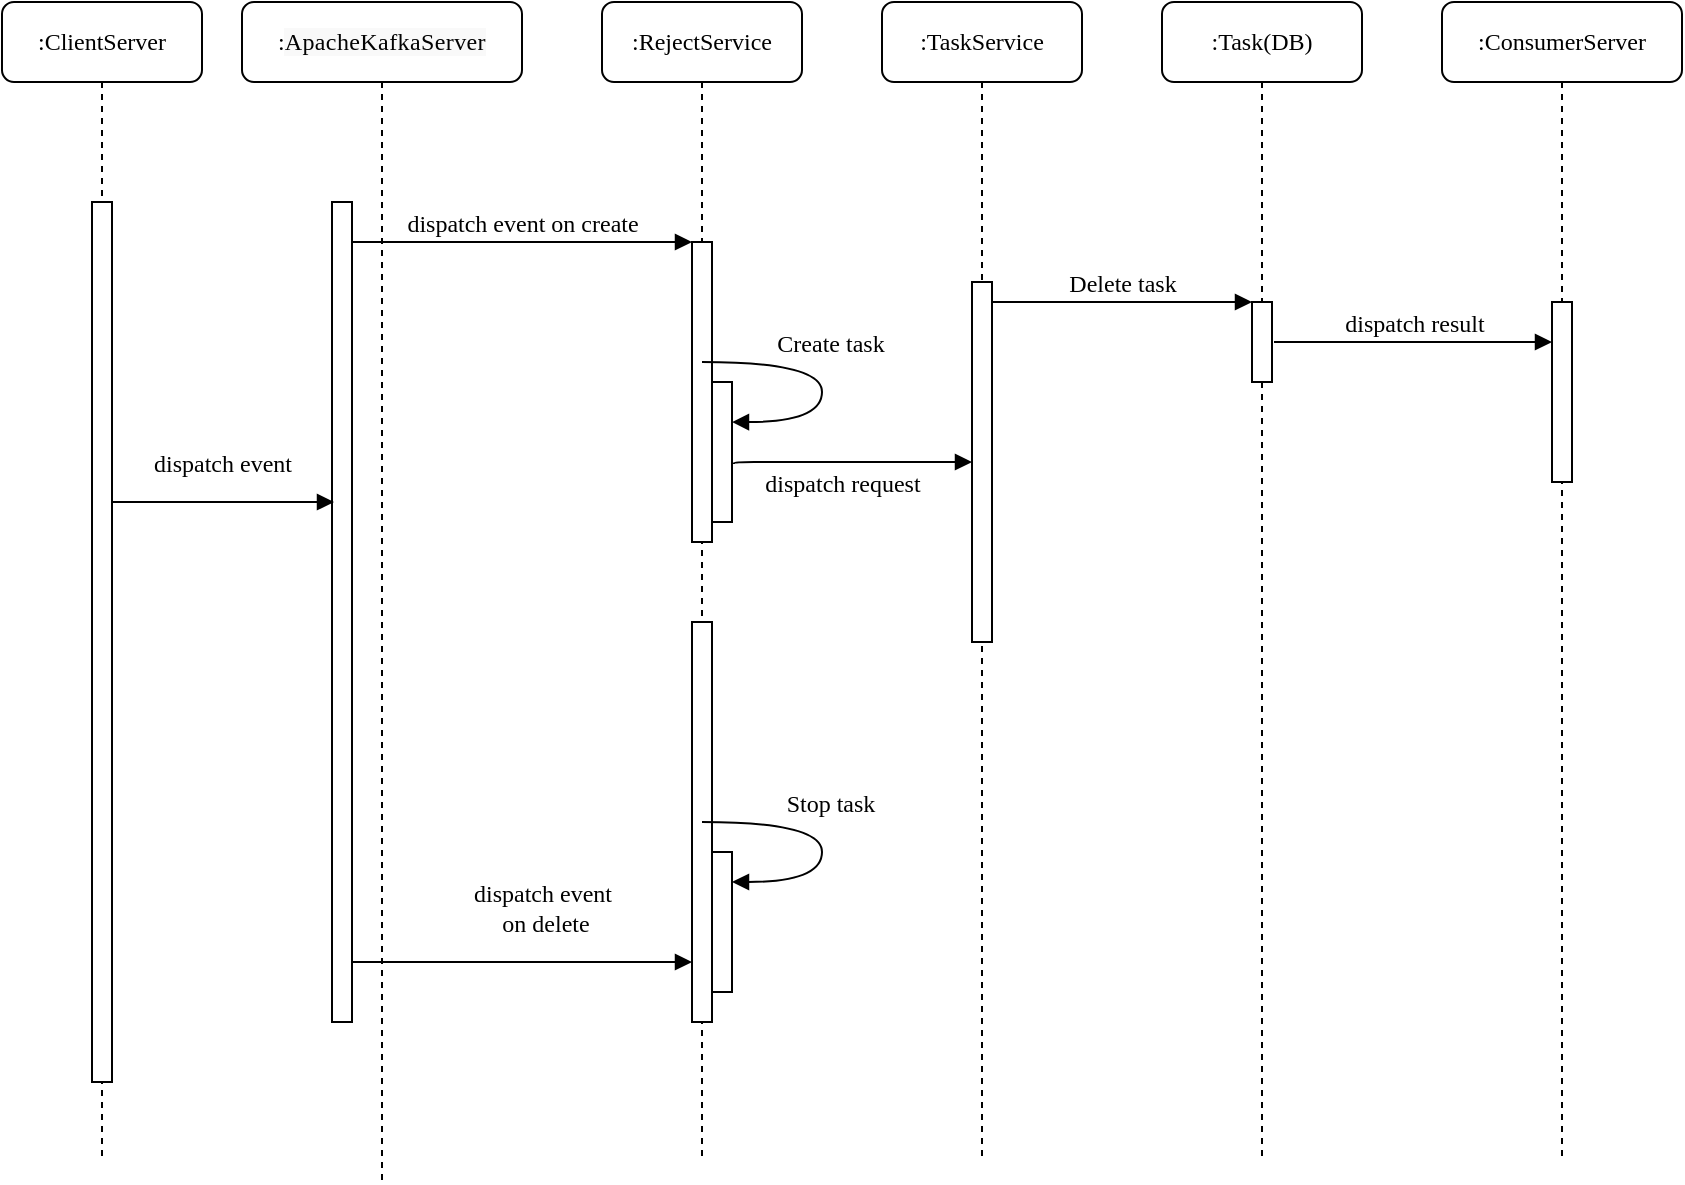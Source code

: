 <mxfile version="14.9.1" type="github">
  <diagram name="Page-1" id="13e1069c-82ec-6db2-03f1-153e76fe0fe0">
    <mxGraphModel dx="1342" dy="614" grid="1" gridSize="10" guides="1" tooltips="1" connect="1" arrows="1" fold="1" page="1" pageScale="1" pageWidth="1100" pageHeight="850" background="none" math="0" shadow="0">
      <root>
        <mxCell id="0" />
        <mxCell id="1" parent="0" />
        <mxCell id="7baba1c4bc27f4b0-2" value="&lt;p&gt;&lt;font style=&quot;font-size: 12px&quot;&gt;:&lt;span style=&quot;line-height: 107% ; color: rgb(3 , 3 , 3) ; letter-spacing: 0.15pt ; background: rgb(249 , 249 , 249)&quot;&gt;ApacheKafkaServer&lt;/span&gt;&lt;/font&gt;&lt;/p&gt;&lt;span style=&quot;font-size: 14pt ; line-height: 107% ; color: rgb(36 , 36 , 36) ; background: yellow&quot;&gt;&lt;/span&gt;" style="shape=umlLifeline;perimeter=lifelinePerimeter;whiteSpace=wrap;html=1;container=1;collapsible=0;recursiveResize=0;outlineConnect=0;rounded=1;shadow=0;comic=0;labelBackgroundColor=none;strokeWidth=1;fontFamily=Verdana;fontSize=12;align=center;" parent="1" vertex="1">
          <mxGeometry x="220" y="80" width="140" height="590" as="geometry" />
        </mxCell>
        <mxCell id="7baba1c4bc27f4b0-10" value="" style="html=1;points=[];perimeter=orthogonalPerimeter;rounded=0;shadow=0;comic=0;labelBackgroundColor=none;strokeWidth=1;fontFamily=Verdana;fontSize=12;align=center;" parent="7baba1c4bc27f4b0-2" vertex="1">
          <mxGeometry x="45" y="100" width="10" height="410" as="geometry" />
        </mxCell>
        <mxCell id="7baba1c4bc27f4b0-3" value=":RejectService" style="shape=umlLifeline;perimeter=lifelinePerimeter;whiteSpace=wrap;html=1;container=1;collapsible=0;recursiveResize=0;outlineConnect=0;rounded=1;shadow=0;comic=0;labelBackgroundColor=none;strokeWidth=1;fontFamily=Verdana;fontSize=12;align=center;" parent="1" vertex="1">
          <mxGeometry x="400" y="80" width="100" height="580" as="geometry" />
        </mxCell>
        <mxCell id="7baba1c4bc27f4b0-13" value="" style="html=1;points=[];perimeter=orthogonalPerimeter;rounded=0;shadow=0;comic=0;labelBackgroundColor=none;strokeWidth=1;fontFamily=Verdana;fontSize=12;align=center;" parent="7baba1c4bc27f4b0-3" vertex="1">
          <mxGeometry x="45" y="120" width="10" height="150" as="geometry" />
        </mxCell>
        <mxCell id="7baba1c4bc27f4b0-4" value=":TaskService" style="shape=umlLifeline;perimeter=lifelinePerimeter;whiteSpace=wrap;html=1;container=1;collapsible=0;recursiveResize=0;outlineConnect=0;rounded=1;shadow=0;comic=0;labelBackgroundColor=none;strokeWidth=1;fontFamily=Verdana;fontSize=12;align=center;" parent="1" vertex="1">
          <mxGeometry x="540" y="80" width="100" height="580" as="geometry" />
        </mxCell>
        <mxCell id="7baba1c4bc27f4b0-5" value=":Task(DB)" style="shape=umlLifeline;perimeter=lifelinePerimeter;whiteSpace=wrap;html=1;container=1;collapsible=0;recursiveResize=0;outlineConnect=0;rounded=1;shadow=0;comic=0;labelBackgroundColor=none;strokeWidth=1;fontFamily=Verdana;fontSize=12;align=center;" parent="1" vertex="1">
          <mxGeometry x="680" y="80" width="100" height="580" as="geometry" />
        </mxCell>
        <mxCell id="7baba1c4bc27f4b0-6" value=":ConsumerServer" style="shape=umlLifeline;perimeter=lifelinePerimeter;whiteSpace=wrap;html=1;container=1;collapsible=0;recursiveResize=0;outlineConnect=0;rounded=1;shadow=0;comic=0;labelBackgroundColor=none;strokeWidth=1;fontFamily=Verdana;fontSize=12;align=center;" parent="1" vertex="1">
          <mxGeometry x="820" y="80" width="120" height="580" as="geometry" />
        </mxCell>
        <mxCell id="7baba1c4bc27f4b0-8" value="&lt;p&gt;:ClientServer&lt;/p&gt;" style="shape=umlLifeline;perimeter=lifelinePerimeter;whiteSpace=wrap;html=1;container=1;collapsible=0;recursiveResize=0;outlineConnect=0;rounded=1;shadow=0;comic=0;labelBackgroundColor=none;strokeWidth=1;fontFamily=Verdana;fontSize=12;align=center;" parent="1" vertex="1">
          <mxGeometry x="100" y="80" width="100" height="580" as="geometry" />
        </mxCell>
        <mxCell id="7baba1c4bc27f4b0-9" value="" style="html=1;points=[];perimeter=orthogonalPerimeter;rounded=0;shadow=0;comic=0;labelBackgroundColor=none;strokeWidth=1;fontFamily=Verdana;fontSize=12;align=center;" parent="7baba1c4bc27f4b0-8" vertex="1">
          <mxGeometry x="45" y="100" width="10" height="440" as="geometry" />
        </mxCell>
        <mxCell id="7baba1c4bc27f4b0-16" value="" style="html=1;points=[];perimeter=orthogonalPerimeter;rounded=0;shadow=0;comic=0;labelBackgroundColor=none;strokeWidth=1;fontFamily=Verdana;fontSize=12;align=center;" parent="1" vertex="1">
          <mxGeometry x="585" y="220" width="10" height="180" as="geometry" />
        </mxCell>
        <mxCell id="7baba1c4bc27f4b0-17" value="dispatch request" style="html=1;verticalAlign=bottom;endArrow=block;labelBackgroundColor=none;fontFamily=Verdana;fontSize=12;edgeStyle=elbowEdgeStyle;elbow=vertical;exitX=1.1;exitY=0.586;exitDx=0;exitDy=0;exitPerimeter=0;" parent="1" source="7baba1c4bc27f4b0-34" target="7baba1c4bc27f4b0-16" edge="1">
          <mxGeometry x="-0.083" y="-20" relative="1" as="geometry">
            <mxPoint x="510" y="220" as="sourcePoint" />
            <Array as="points">
              <mxPoint x="550" y="310" />
              <mxPoint x="460" y="220" />
            </Array>
            <mxPoint as="offset" />
          </mxGeometry>
        </mxCell>
        <mxCell id="7baba1c4bc27f4b0-19" value="" style="html=1;points=[];perimeter=orthogonalPerimeter;rounded=0;shadow=0;comic=0;labelBackgroundColor=none;strokeWidth=1;fontFamily=Verdana;fontSize=12;align=center;" parent="1" vertex="1">
          <mxGeometry x="725" y="230" width="10" height="40" as="geometry" />
        </mxCell>
        <mxCell id="7baba1c4bc27f4b0-20" value="Delete task" style="html=1;verticalAlign=bottom;endArrow=block;entryX=0;entryY=0;labelBackgroundColor=none;fontFamily=Verdana;fontSize=12;edgeStyle=elbowEdgeStyle;elbow=vertical;" parent="1" source="7baba1c4bc27f4b0-16" target="7baba1c4bc27f4b0-19" edge="1">
          <mxGeometry relative="1" as="geometry">
            <mxPoint x="650" y="230" as="sourcePoint" />
          </mxGeometry>
        </mxCell>
        <mxCell id="7baba1c4bc27f4b0-25" value="" style="html=1;points=[];perimeter=orthogonalPerimeter;rounded=0;shadow=0;comic=0;labelBackgroundColor=none;strokeColor=#000000;strokeWidth=1;fillColor=#FFFFFF;fontFamily=Verdana;fontSize=12;fontColor=#000000;align=center;" parent="1" vertex="1">
          <mxGeometry x="875" y="230" width="10" height="90" as="geometry" />
        </mxCell>
        <mxCell id="7baba1c4bc27f4b0-11" value="dispatch event" style="html=1;verticalAlign=bottom;endArrow=block;entryX=0.1;entryY=0.366;labelBackgroundColor=none;fontFamily=Verdana;fontSize=12;edgeStyle=elbowEdgeStyle;elbow=vertical;entryDx=0;entryDy=0;entryPerimeter=0;" parent="1" source="7baba1c4bc27f4b0-9" target="7baba1c4bc27f4b0-10" edge="1">
          <mxGeometry x="-0.009" y="10" relative="1" as="geometry">
            <mxPoint x="220" y="190" as="sourcePoint" />
            <Array as="points">
              <mxPoint x="230" y="330" />
            </Array>
            <mxPoint as="offset" />
          </mxGeometry>
        </mxCell>
        <mxCell id="7baba1c4bc27f4b0-14" value="dispatch event on create" style="html=1;verticalAlign=bottom;endArrow=block;entryX=0;entryY=0;labelBackgroundColor=none;fontFamily=Verdana;fontSize=12;edgeStyle=elbowEdgeStyle;elbow=vertical;" parent="1" source="7baba1c4bc27f4b0-10" target="7baba1c4bc27f4b0-13" edge="1">
          <mxGeometry relative="1" as="geometry">
            <mxPoint x="370" y="200" as="sourcePoint" />
          </mxGeometry>
        </mxCell>
        <mxCell id="7baba1c4bc27f4b0-34" value="" style="html=1;points=[];perimeter=orthogonalPerimeter;rounded=0;shadow=0;comic=0;labelBackgroundColor=none;strokeWidth=1;fontFamily=Verdana;fontSize=12;align=center;" parent="1" vertex="1">
          <mxGeometry x="455" y="270" width="10" height="70" as="geometry" />
        </mxCell>
        <mxCell id="7baba1c4bc27f4b0-35" value="Create task" style="html=1;verticalAlign=bottom;endArrow=block;labelBackgroundColor=none;fontFamily=Verdana;fontSize=12;elbow=vertical;edgeStyle=orthogonalEdgeStyle;curved=1;entryX=1;entryY=0.286;entryPerimeter=0;exitX=0.5;exitY=0.4;exitDx=0;exitDy=0;exitPerimeter=0;" parent="1" source="7baba1c4bc27f4b0-13" target="7baba1c4bc27f4b0-34" edge="1">
          <mxGeometry x="-0.2" y="-10" relative="1" as="geometry">
            <mxPoint x="460" y="260" as="sourcePoint" />
            <mxPoint x="595" y="230" as="targetPoint" />
            <Array as="points">
              <mxPoint x="510" y="260" />
              <mxPoint x="510" y="290" />
            </Array>
            <mxPoint x="10" y="-10" as="offset" />
          </mxGeometry>
        </mxCell>
        <mxCell id="li8RxZwAYG4FzC2LokyB-3" value="" style="html=1;points=[];perimeter=orthogonalPerimeter;rounded=0;shadow=0;comic=0;labelBackgroundColor=none;strokeWidth=1;fontFamily=Verdana;fontSize=12;align=center;" vertex="1" parent="1">
          <mxGeometry x="445" y="390" width="10" height="200" as="geometry" />
        </mxCell>
        <mxCell id="li8RxZwAYG4FzC2LokyB-5" value="dispatch event&lt;br&gt;&amp;nbsp;on delete" style="html=1;verticalAlign=bottom;endArrow=block;entryX=0;entryY=0;labelBackgroundColor=none;fontFamily=Verdana;fontSize=12;edgeStyle=elbowEdgeStyle;elbow=vertical;" edge="1" parent="1">
          <mxGeometry x="0.118" y="10" relative="1" as="geometry">
            <mxPoint x="275" y="560" as="sourcePoint" />
            <mxPoint x="445" y="560.0" as="targetPoint" />
            <mxPoint as="offset" />
          </mxGeometry>
        </mxCell>
        <mxCell id="li8RxZwAYG4FzC2LokyB-6" value="" style="html=1;points=[];perimeter=orthogonalPerimeter;rounded=0;shadow=0;comic=0;labelBackgroundColor=none;strokeWidth=1;fontFamily=Verdana;fontSize=12;align=center;" vertex="1" parent="1">
          <mxGeometry x="455" y="505" width="10" height="70" as="geometry" />
        </mxCell>
        <mxCell id="li8RxZwAYG4FzC2LokyB-7" value="Stop task" style="html=1;verticalAlign=bottom;endArrow=block;labelBackgroundColor=none;fontFamily=Verdana;fontSize=12;elbow=vertical;edgeStyle=orthogonalEdgeStyle;curved=1;entryX=1;entryY=0.286;entryPerimeter=0;exitX=0.5;exitY=0.4;exitDx=0;exitDy=0;exitPerimeter=0;" edge="1" parent="1">
          <mxGeometry x="-0.2" y="-10" relative="1" as="geometry">
            <mxPoint x="450" y="489.98" as="sourcePoint" />
            <mxPoint x="465" y="520" as="targetPoint" />
            <Array as="points">
              <mxPoint x="510" y="489.98" />
              <mxPoint x="510" y="519.98" />
            </Array>
            <mxPoint x="10" y="-10" as="offset" />
          </mxGeometry>
        </mxCell>
        <mxCell id="li8RxZwAYG4FzC2LokyB-8" value="dispatch result" style="html=1;verticalAlign=bottom;endArrow=block;entryX=0;entryY=0;labelBackgroundColor=none;fontFamily=Verdana;fontSize=12;edgeStyle=elbowEdgeStyle;elbow=vertical;exitX=1.1;exitY=0.5;exitDx=0;exitDy=0;exitPerimeter=0;" edge="1" parent="1" source="7baba1c4bc27f4b0-19">
          <mxGeometry relative="1" as="geometry">
            <mxPoint x="740" y="250" as="sourcePoint" />
            <mxPoint x="875" y="249.5" as="targetPoint" />
          </mxGeometry>
        </mxCell>
      </root>
    </mxGraphModel>
  </diagram>
</mxfile>
